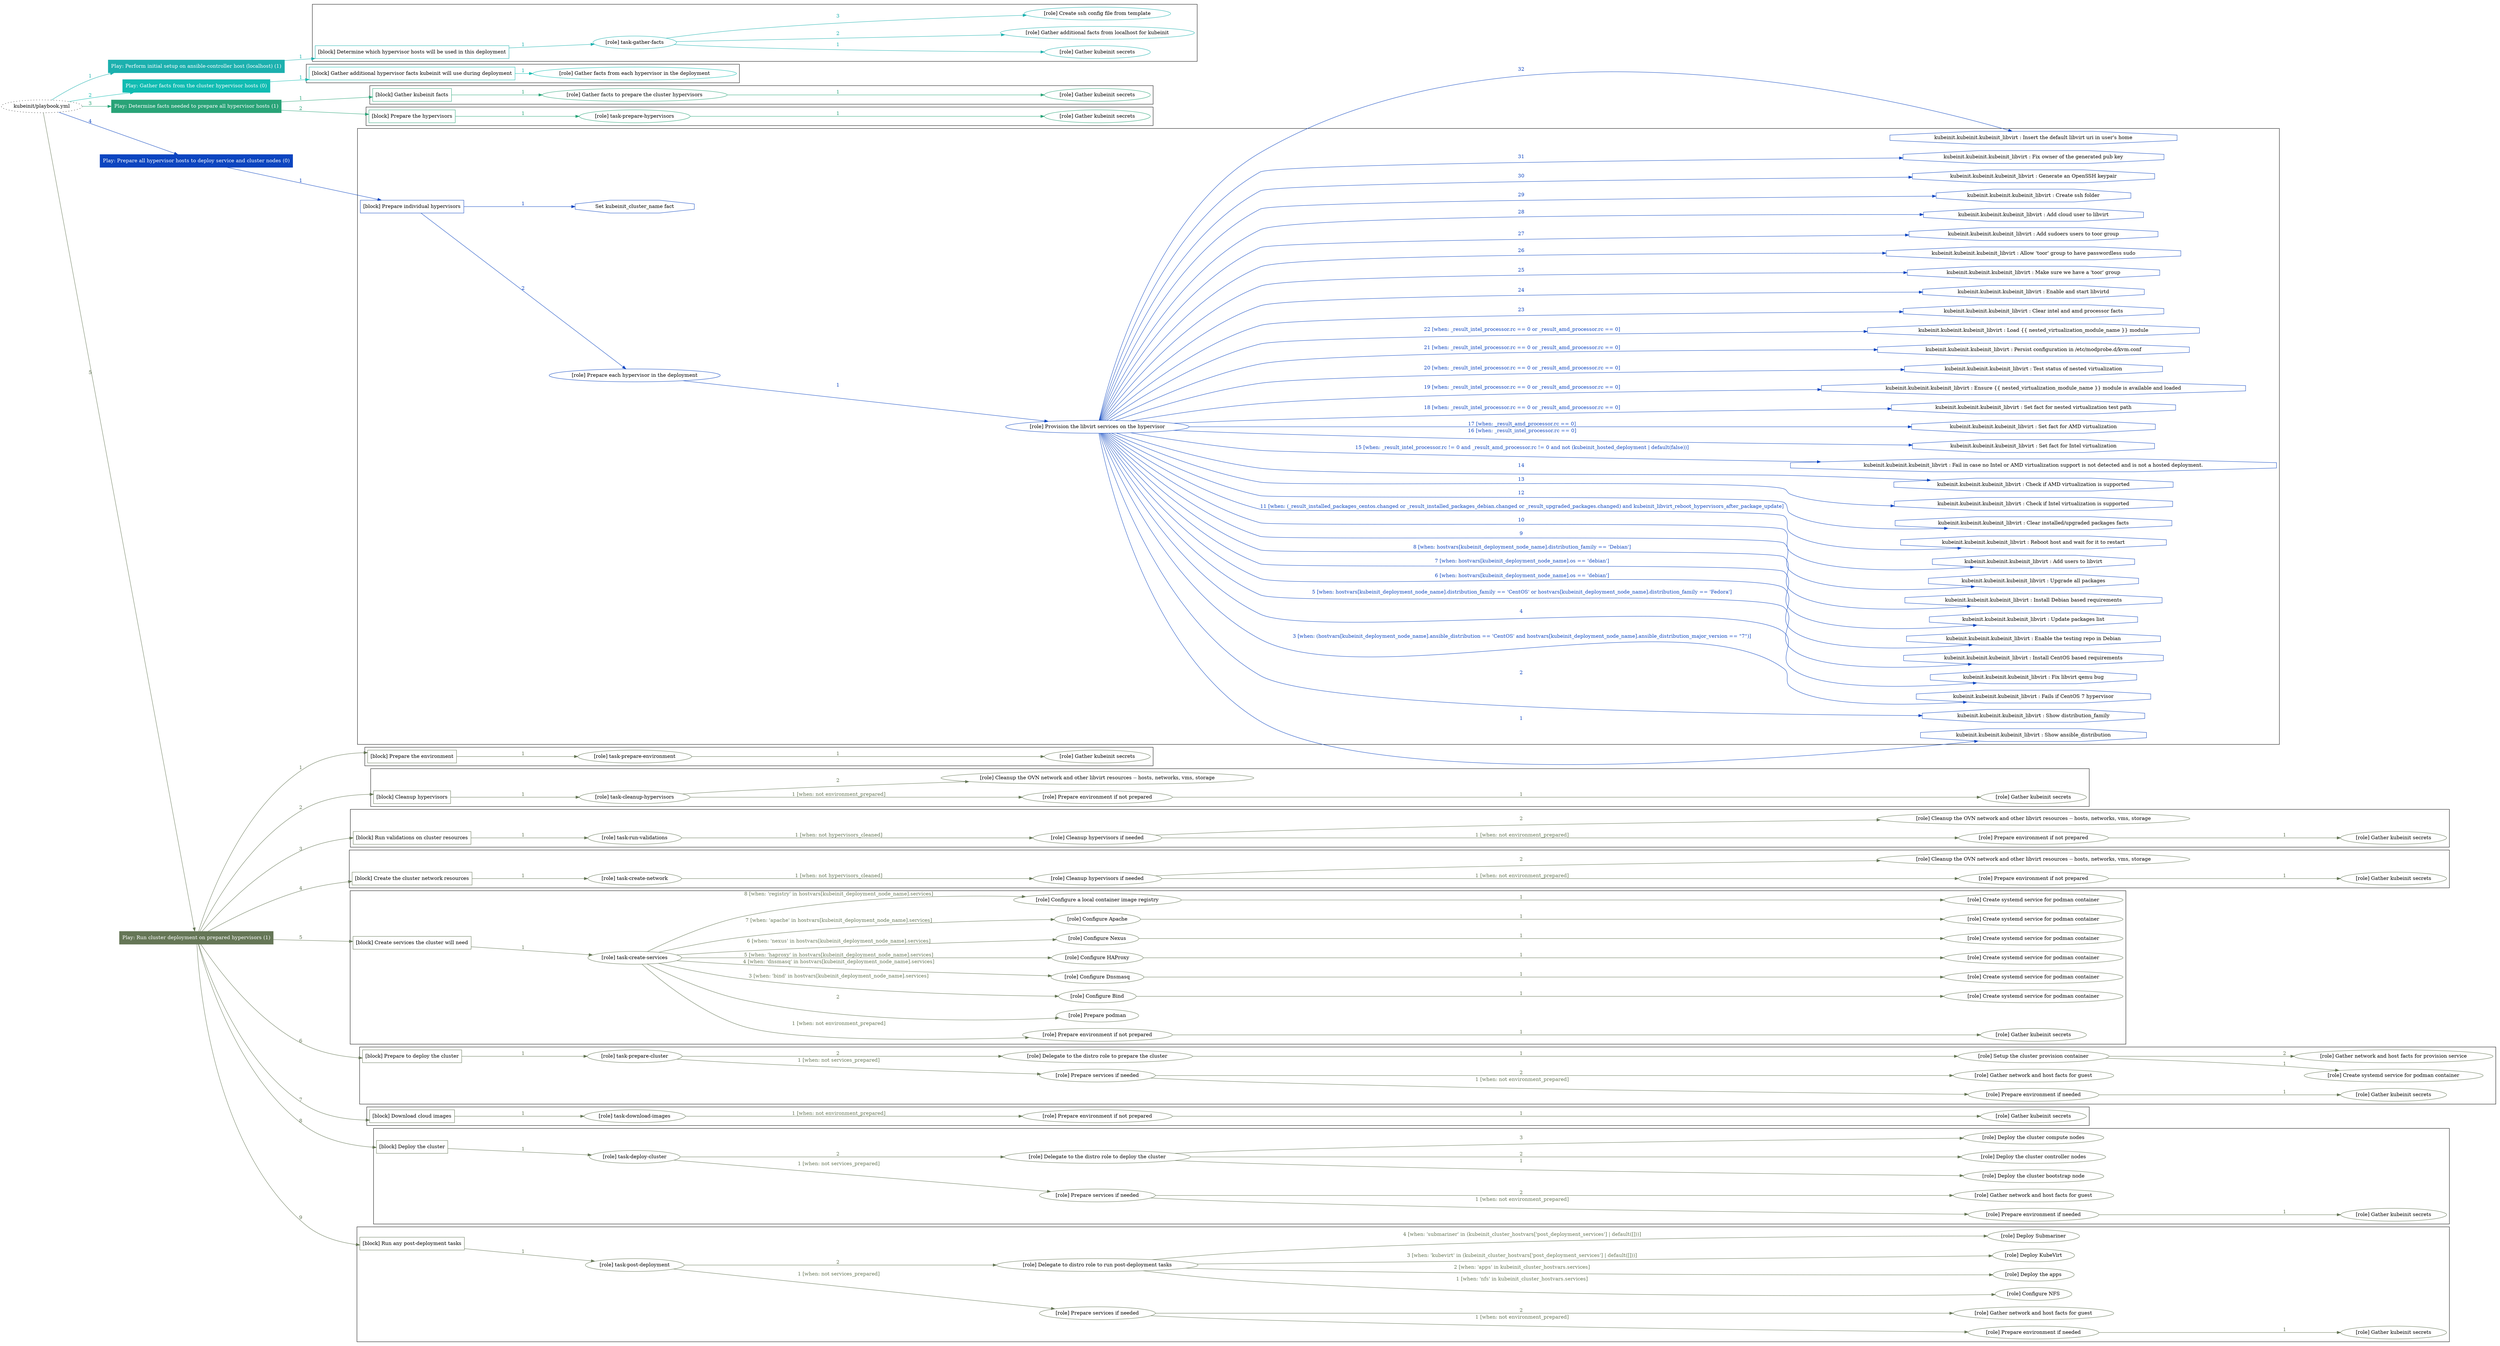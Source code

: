 digraph {
	graph [concentrate=true ordering=in rankdir=LR ratio=fill]
	edge [esep=5 sep=10]
	"kubeinit/playbook.yml" [URL="/home/runner/work/kubeinit/kubeinit/kubeinit/playbook.yml" id=playbook_717943e2 style=dotted]
	"kubeinit/playbook.yml" -> play_bf8562b4 [label="1 " color="#1cb0ae" fontcolor="#1cb0ae" id=edge_0e097c5a labeltooltip="1 " tooltip="1 "]
	subgraph "Play: Perform initial setup on ansible-controller host (localhost) (1)" {
		play_bf8562b4 [label="Play: Perform initial setup on ansible-controller host (localhost) (1)" URL="/home/runner/work/kubeinit/kubeinit/kubeinit/playbook.yml" color="#1cb0ae" fontcolor="#ffffff" id=play_bf8562b4 shape=box style=filled tooltip=localhost]
		play_bf8562b4 -> block_8df79cf1 [label=1 color="#1cb0ae" fontcolor="#1cb0ae" id=edge_d05d000c labeltooltip=1 tooltip=1]
		subgraph cluster_block_8df79cf1 {
			block_8df79cf1 [label="[block] Determine which hypervisor hosts will be used in this deployment" URL="/home/runner/work/kubeinit/kubeinit/kubeinit/playbook.yml" color="#1cb0ae" id=block_8df79cf1 labeltooltip="Determine which hypervisor hosts will be used in this deployment" shape=box tooltip="Determine which hypervisor hosts will be used in this deployment"]
			block_8df79cf1 -> role_79d62e51 [label="1 " color="#1cb0ae" fontcolor="#1cb0ae" id=edge_37226189 labeltooltip="1 " tooltip="1 "]
			subgraph "task-gather-facts" {
				role_79d62e51 [label="[role] task-gather-facts" URL="/home/runner/work/kubeinit/kubeinit/kubeinit/playbook.yml" color="#1cb0ae" id=role_79d62e51 tooltip="task-gather-facts"]
				role_79d62e51 -> role_7ac7d25a [label="1 " color="#1cb0ae" fontcolor="#1cb0ae" id=edge_ba9c04d1 labeltooltip="1 " tooltip="1 "]
				subgraph "Gather kubeinit secrets" {
					role_7ac7d25a [label="[role] Gather kubeinit secrets" URL="/home/runner/.ansible/collections/ansible_collections/kubeinit/kubeinit/roles/kubeinit_prepare/tasks/build_hypervisors_group.yml" color="#1cb0ae" id=role_7ac7d25a tooltip="Gather kubeinit secrets"]
				}
				role_79d62e51 -> role_94e5ff26 [label="2 " color="#1cb0ae" fontcolor="#1cb0ae" id=edge_4dcc8b31 labeltooltip="2 " tooltip="2 "]
				subgraph "Gather additional facts from localhost for kubeinit" {
					role_94e5ff26 [label="[role] Gather additional facts from localhost for kubeinit" URL="/home/runner/.ansible/collections/ansible_collections/kubeinit/kubeinit/roles/kubeinit_prepare/tasks/build_hypervisors_group.yml" color="#1cb0ae" id=role_94e5ff26 tooltip="Gather additional facts from localhost for kubeinit"]
				}
				role_79d62e51 -> role_54b0a8a5 [label="3 " color="#1cb0ae" fontcolor="#1cb0ae" id=edge_9966e909 labeltooltip="3 " tooltip="3 "]
				subgraph "Create ssh config file from template" {
					role_54b0a8a5 [label="[role] Create ssh config file from template" URL="/home/runner/.ansible/collections/ansible_collections/kubeinit/kubeinit/roles/kubeinit_prepare/tasks/build_hypervisors_group.yml" color="#1cb0ae" id=role_54b0a8a5 tooltip="Create ssh config file from template"]
				}
			}
		}
	}
	"kubeinit/playbook.yml" -> play_ae2f43ae [label="2 " color="#10bcb2" fontcolor="#10bcb2" id=edge_b90efbd2 labeltooltip="2 " tooltip="2 "]
	subgraph "Play: Gather facts from the cluster hypervisor hosts (0)" {
		play_ae2f43ae [label="Play: Gather facts from the cluster hypervisor hosts (0)" URL="/home/runner/work/kubeinit/kubeinit/kubeinit/playbook.yml" color="#10bcb2" fontcolor="#ffffff" id=play_ae2f43ae shape=box style=filled tooltip="Play: Gather facts from the cluster hypervisor hosts (0)"]
		play_ae2f43ae -> block_ab16ac17 [label=1 color="#10bcb2" fontcolor="#10bcb2" id=edge_053b1ce6 labeltooltip=1 tooltip=1]
		subgraph cluster_block_ab16ac17 {
			block_ab16ac17 [label="[block] Gather additional hypervisor facts kubeinit will use during deployment" URL="/home/runner/work/kubeinit/kubeinit/kubeinit/playbook.yml" color="#10bcb2" id=block_ab16ac17 labeltooltip="Gather additional hypervisor facts kubeinit will use during deployment" shape=box tooltip="Gather additional hypervisor facts kubeinit will use during deployment"]
			block_ab16ac17 -> role_c1c85016 [label="1 " color="#10bcb2" fontcolor="#10bcb2" id=edge_509bfd7b labeltooltip="1 " tooltip="1 "]
			subgraph "Gather facts from each hypervisor in the deployment" {
				role_c1c85016 [label="[role] Gather facts from each hypervisor in the deployment" URL="/home/runner/work/kubeinit/kubeinit/kubeinit/playbook.yml" color="#10bcb2" id=role_c1c85016 tooltip="Gather facts from each hypervisor in the deployment"]
			}
		}
	}
	"kubeinit/playbook.yml" -> play_0ff63c47 [label="3 " color="#29a377" fontcolor="#29a377" id=edge_25c97397 labeltooltip="3 " tooltip="3 "]
	subgraph "Play: Determine facts needed to prepare all hypervisor hosts (1)" {
		play_0ff63c47 [label="Play: Determine facts needed to prepare all hypervisor hosts (1)" URL="/home/runner/work/kubeinit/kubeinit/kubeinit/playbook.yml" color="#29a377" fontcolor="#ffffff" id=play_0ff63c47 shape=box style=filled tooltip=localhost]
		play_0ff63c47 -> block_0ae1ddce [label=1 color="#29a377" fontcolor="#29a377" id=edge_579a7781 labeltooltip=1 tooltip=1]
		subgraph cluster_block_0ae1ddce {
			block_0ae1ddce [label="[block] Gather kubeinit facts" URL="/home/runner/work/kubeinit/kubeinit/kubeinit/playbook.yml" color="#29a377" id=block_0ae1ddce labeltooltip="Gather kubeinit facts" shape=box tooltip="Gather kubeinit facts"]
			block_0ae1ddce -> role_77a4f151 [label="1 " color="#29a377" fontcolor="#29a377" id=edge_19344af1 labeltooltip="1 " tooltip="1 "]
			subgraph "Gather facts to prepare the cluster hypervisors" {
				role_77a4f151 [label="[role] Gather facts to prepare the cluster hypervisors" URL="/home/runner/work/kubeinit/kubeinit/kubeinit/playbook.yml" color="#29a377" id=role_77a4f151 tooltip="Gather facts to prepare the cluster hypervisors"]
				role_77a4f151 -> role_22eec2d7 [label="1 " color="#29a377" fontcolor="#29a377" id=edge_425064fb labeltooltip="1 " tooltip="1 "]
				subgraph "Gather kubeinit secrets" {
					role_22eec2d7 [label="[role] Gather kubeinit secrets" URL="/home/runner/.ansible/collections/ansible_collections/kubeinit/kubeinit/roles/kubeinit_prepare/tasks/gather_kubeinit_facts.yml" color="#29a377" id=role_22eec2d7 tooltip="Gather kubeinit secrets"]
				}
			}
		}
		play_0ff63c47 -> block_04f9b988 [label=2 color="#29a377" fontcolor="#29a377" id=edge_88270b39 labeltooltip=2 tooltip=2]
		subgraph cluster_block_04f9b988 {
			block_04f9b988 [label="[block] Prepare the hypervisors" URL="/home/runner/work/kubeinit/kubeinit/kubeinit/playbook.yml" color="#29a377" id=block_04f9b988 labeltooltip="Prepare the hypervisors" shape=box tooltip="Prepare the hypervisors"]
			block_04f9b988 -> role_90206977 [label="1 " color="#29a377" fontcolor="#29a377" id=edge_3e34bd74 labeltooltip="1 " tooltip="1 "]
			subgraph "task-prepare-hypervisors" {
				role_90206977 [label="[role] task-prepare-hypervisors" URL="/home/runner/work/kubeinit/kubeinit/kubeinit/playbook.yml" color="#29a377" id=role_90206977 tooltip="task-prepare-hypervisors"]
				role_90206977 -> role_3514491b [label="1 " color="#29a377" fontcolor="#29a377" id=edge_7cb579dd labeltooltip="1 " tooltip="1 "]
				subgraph "Gather kubeinit secrets" {
					role_3514491b [label="[role] Gather kubeinit secrets" URL="/home/runner/.ansible/collections/ansible_collections/kubeinit/kubeinit/roles/kubeinit_prepare/tasks/gather_kubeinit_facts.yml" color="#29a377" id=role_3514491b tooltip="Gather kubeinit secrets"]
				}
			}
		}
	}
	"kubeinit/playbook.yml" -> play_fb58a05d [label="4 " color="#0c45c0" fontcolor="#0c45c0" id=edge_b0668de9 labeltooltip="4 " tooltip="4 "]
	subgraph "Play: Prepare all hypervisor hosts to deploy service and cluster nodes (0)" {
		play_fb58a05d [label="Play: Prepare all hypervisor hosts to deploy service and cluster nodes (0)" URL="/home/runner/work/kubeinit/kubeinit/kubeinit/playbook.yml" color="#0c45c0" fontcolor="#ffffff" id=play_fb58a05d shape=box style=filled tooltip="Play: Prepare all hypervisor hosts to deploy service and cluster nodes (0)"]
		play_fb58a05d -> block_46977605 [label=1 color="#0c45c0" fontcolor="#0c45c0" id=edge_e3947756 labeltooltip=1 tooltip=1]
		subgraph cluster_block_46977605 {
			block_46977605 [label="[block] Prepare individual hypervisors" URL="/home/runner/work/kubeinit/kubeinit/kubeinit/playbook.yml" color="#0c45c0" id=block_46977605 labeltooltip="Prepare individual hypervisors" shape=box tooltip="Prepare individual hypervisors"]
			block_46977605 -> role_4f584246 [label="2 " color="#0c45c0" fontcolor="#0c45c0" id=edge_e2732b62 labeltooltip="2 " tooltip="2 "]
			subgraph "Prepare each hypervisor in the deployment" {
				role_4f584246 [label="[role] Prepare each hypervisor in the deployment" URL="/home/runner/work/kubeinit/kubeinit/kubeinit/playbook.yml" color="#0c45c0" id=role_4f584246 tooltip="Prepare each hypervisor in the deployment"]
				role_4f584246 -> role_5e96f7e4 [label="1 " color="#0c45c0" fontcolor="#0c45c0" id=edge_e3951d6b labeltooltip="1 " tooltip="1 "]
				subgraph "Provision the libvirt services on the hypervisor" {
					role_5e96f7e4 [label="[role] Provision the libvirt services on the hypervisor" URL="/home/runner/.ansible/collections/ansible_collections/kubeinit/kubeinit/roles/kubeinit_prepare/tasks/prepare_hypervisor.yml" color="#0c45c0" id=role_5e96f7e4 tooltip="Provision the libvirt services on the hypervisor"]
					task_9f0b5d85 [label="kubeinit.kubeinit.kubeinit_libvirt : Show ansible_distribution" URL="/home/runner/.ansible/collections/ansible_collections/kubeinit/kubeinit/roles/kubeinit_libvirt/tasks/main.yml" color="#0c45c0" id=task_9f0b5d85 shape=octagon tooltip="kubeinit.kubeinit.kubeinit_libvirt : Show ansible_distribution"]
					role_5e96f7e4 -> task_9f0b5d85 [label="1 " color="#0c45c0" fontcolor="#0c45c0" id=edge_61019cbe labeltooltip="1 " tooltip="1 "]
					task_2747253f [label="kubeinit.kubeinit.kubeinit_libvirt : Show distribution_family" URL="/home/runner/.ansible/collections/ansible_collections/kubeinit/kubeinit/roles/kubeinit_libvirt/tasks/main.yml" color="#0c45c0" id=task_2747253f shape=octagon tooltip="kubeinit.kubeinit.kubeinit_libvirt : Show distribution_family"]
					role_5e96f7e4 -> task_2747253f [label="2 " color="#0c45c0" fontcolor="#0c45c0" id=edge_3611543b labeltooltip="2 " tooltip="2 "]
					task_2a9ee25a [label="kubeinit.kubeinit.kubeinit_libvirt : Fails if CentOS 7 hypervisor" URL="/home/runner/.ansible/collections/ansible_collections/kubeinit/kubeinit/roles/kubeinit_libvirt/tasks/main.yml" color="#0c45c0" id=task_2a9ee25a shape=octagon tooltip="kubeinit.kubeinit.kubeinit_libvirt : Fails if CentOS 7 hypervisor"]
					role_5e96f7e4 -> task_2a9ee25a [label="3 [when: (hostvars[kubeinit_deployment_node_name].ansible_distribution == 'CentOS' and hostvars[kubeinit_deployment_node_name].ansible_distribution_major_version == \"7\")]" color="#0c45c0" fontcolor="#0c45c0" id=edge_7dc4267d labeltooltip="3 [when: (hostvars[kubeinit_deployment_node_name].ansible_distribution == 'CentOS' and hostvars[kubeinit_deployment_node_name].ansible_distribution_major_version == \"7\")]" tooltip="3 [when: (hostvars[kubeinit_deployment_node_name].ansible_distribution == 'CentOS' and hostvars[kubeinit_deployment_node_name].ansible_distribution_major_version == \"7\")]"]
					task_f559c73f [label="kubeinit.kubeinit.kubeinit_libvirt : Fix libvirt qemu bug" URL="/home/runner/.ansible/collections/ansible_collections/kubeinit/kubeinit/roles/kubeinit_libvirt/tasks/main.yml" color="#0c45c0" id=task_f559c73f shape=octagon tooltip="kubeinit.kubeinit.kubeinit_libvirt : Fix libvirt qemu bug"]
					role_5e96f7e4 -> task_f559c73f [label="4 " color="#0c45c0" fontcolor="#0c45c0" id=edge_ca22384a labeltooltip="4 " tooltip="4 "]
					task_756ea9e1 [label="kubeinit.kubeinit.kubeinit_libvirt : Install CentOS based requirements" URL="/home/runner/.ansible/collections/ansible_collections/kubeinit/kubeinit/roles/kubeinit_libvirt/tasks/main.yml" color="#0c45c0" id=task_756ea9e1 shape=octagon tooltip="kubeinit.kubeinit.kubeinit_libvirt : Install CentOS based requirements"]
					role_5e96f7e4 -> task_756ea9e1 [label="5 [when: hostvars[kubeinit_deployment_node_name].distribution_family == 'CentOS' or hostvars[kubeinit_deployment_node_name].distribution_family == 'Fedora']" color="#0c45c0" fontcolor="#0c45c0" id=edge_5cbe0bc2 labeltooltip="5 [when: hostvars[kubeinit_deployment_node_name].distribution_family == 'CentOS' or hostvars[kubeinit_deployment_node_name].distribution_family == 'Fedora']" tooltip="5 [when: hostvars[kubeinit_deployment_node_name].distribution_family == 'CentOS' or hostvars[kubeinit_deployment_node_name].distribution_family == 'Fedora']"]
					task_71879580 [label="kubeinit.kubeinit.kubeinit_libvirt : Enable the testing repo in Debian" URL="/home/runner/.ansible/collections/ansible_collections/kubeinit/kubeinit/roles/kubeinit_libvirt/tasks/main.yml" color="#0c45c0" id=task_71879580 shape=octagon tooltip="kubeinit.kubeinit.kubeinit_libvirt : Enable the testing repo in Debian"]
					role_5e96f7e4 -> task_71879580 [label="6 [when: hostvars[kubeinit_deployment_node_name].os == 'debian']" color="#0c45c0" fontcolor="#0c45c0" id=edge_747ab008 labeltooltip="6 [when: hostvars[kubeinit_deployment_node_name].os == 'debian']" tooltip="6 [when: hostvars[kubeinit_deployment_node_name].os == 'debian']"]
					task_15b5d169 [label="kubeinit.kubeinit.kubeinit_libvirt : Update packages list" URL="/home/runner/.ansible/collections/ansible_collections/kubeinit/kubeinit/roles/kubeinit_libvirt/tasks/main.yml" color="#0c45c0" id=task_15b5d169 shape=octagon tooltip="kubeinit.kubeinit.kubeinit_libvirt : Update packages list"]
					role_5e96f7e4 -> task_15b5d169 [label="7 [when: hostvars[kubeinit_deployment_node_name].os == 'debian']" color="#0c45c0" fontcolor="#0c45c0" id=edge_718b9de2 labeltooltip="7 [when: hostvars[kubeinit_deployment_node_name].os == 'debian']" tooltip="7 [when: hostvars[kubeinit_deployment_node_name].os == 'debian']"]
					task_2612b4db [label="kubeinit.kubeinit.kubeinit_libvirt : Install Debian based requirements" URL="/home/runner/.ansible/collections/ansible_collections/kubeinit/kubeinit/roles/kubeinit_libvirt/tasks/main.yml" color="#0c45c0" id=task_2612b4db shape=octagon tooltip="kubeinit.kubeinit.kubeinit_libvirt : Install Debian based requirements"]
					role_5e96f7e4 -> task_2612b4db [label="8 [when: hostvars[kubeinit_deployment_node_name].distribution_family == 'Debian']" color="#0c45c0" fontcolor="#0c45c0" id=edge_e30241d2 labeltooltip="8 [when: hostvars[kubeinit_deployment_node_name].distribution_family == 'Debian']" tooltip="8 [when: hostvars[kubeinit_deployment_node_name].distribution_family == 'Debian']"]
					task_4582eea9 [label="kubeinit.kubeinit.kubeinit_libvirt : Upgrade all packages" URL="/home/runner/.ansible/collections/ansible_collections/kubeinit/kubeinit/roles/kubeinit_libvirt/tasks/main.yml" color="#0c45c0" id=task_4582eea9 shape=octagon tooltip="kubeinit.kubeinit.kubeinit_libvirt : Upgrade all packages"]
					role_5e96f7e4 -> task_4582eea9 [label="9 " color="#0c45c0" fontcolor="#0c45c0" id=edge_15d6a7a6 labeltooltip="9 " tooltip="9 "]
					task_a0456f1b [label="kubeinit.kubeinit.kubeinit_libvirt : Add users to libvirt" URL="/home/runner/.ansible/collections/ansible_collections/kubeinit/kubeinit/roles/kubeinit_libvirt/tasks/main.yml" color="#0c45c0" id=task_a0456f1b shape=octagon tooltip="kubeinit.kubeinit.kubeinit_libvirt : Add users to libvirt"]
					role_5e96f7e4 -> task_a0456f1b [label="10 " color="#0c45c0" fontcolor="#0c45c0" id=edge_841adfb7 labeltooltip="10 " tooltip="10 "]
					task_66ec81c4 [label="kubeinit.kubeinit.kubeinit_libvirt : Reboot host and wait for it to restart" URL="/home/runner/.ansible/collections/ansible_collections/kubeinit/kubeinit/roles/kubeinit_libvirt/tasks/main.yml" color="#0c45c0" id=task_66ec81c4 shape=octagon tooltip="kubeinit.kubeinit.kubeinit_libvirt : Reboot host and wait for it to restart"]
					role_5e96f7e4 -> task_66ec81c4 [label="11 [when: (_result_installed_packages_centos.changed or _result_installed_packages_debian.changed or _result_upgraded_packages.changed) and kubeinit_libvirt_reboot_hypervisors_after_package_update]" color="#0c45c0" fontcolor="#0c45c0" id=edge_ba196b06 labeltooltip="11 [when: (_result_installed_packages_centos.changed or _result_installed_packages_debian.changed or _result_upgraded_packages.changed) and kubeinit_libvirt_reboot_hypervisors_after_package_update]" tooltip="11 [when: (_result_installed_packages_centos.changed or _result_installed_packages_debian.changed or _result_upgraded_packages.changed) and kubeinit_libvirt_reboot_hypervisors_after_package_update]"]
					task_306e5006 [label="kubeinit.kubeinit.kubeinit_libvirt : Clear installed/upgraded packages facts" URL="/home/runner/.ansible/collections/ansible_collections/kubeinit/kubeinit/roles/kubeinit_libvirt/tasks/main.yml" color="#0c45c0" id=task_306e5006 shape=octagon tooltip="kubeinit.kubeinit.kubeinit_libvirt : Clear installed/upgraded packages facts"]
					role_5e96f7e4 -> task_306e5006 [label="12 " color="#0c45c0" fontcolor="#0c45c0" id=edge_98bed486 labeltooltip="12 " tooltip="12 "]
					task_ee02651c [label="kubeinit.kubeinit.kubeinit_libvirt : Check if Intel virtualization is supported" URL="/home/runner/.ansible/collections/ansible_collections/kubeinit/kubeinit/roles/kubeinit_libvirt/tasks/main.yml" color="#0c45c0" id=task_ee02651c shape=octagon tooltip="kubeinit.kubeinit.kubeinit_libvirt : Check if Intel virtualization is supported"]
					role_5e96f7e4 -> task_ee02651c [label="13 " color="#0c45c0" fontcolor="#0c45c0" id=edge_b5e1a43b labeltooltip="13 " tooltip="13 "]
					task_0565c147 [label="kubeinit.kubeinit.kubeinit_libvirt : Check if AMD virtualization is supported" URL="/home/runner/.ansible/collections/ansible_collections/kubeinit/kubeinit/roles/kubeinit_libvirt/tasks/main.yml" color="#0c45c0" id=task_0565c147 shape=octagon tooltip="kubeinit.kubeinit.kubeinit_libvirt : Check if AMD virtualization is supported"]
					role_5e96f7e4 -> task_0565c147 [label="14 " color="#0c45c0" fontcolor="#0c45c0" id=edge_40ec5518 labeltooltip="14 " tooltip="14 "]
					task_4ad090e1 [label="kubeinit.kubeinit.kubeinit_libvirt : Fail in case no Intel or AMD virtualization support is not detected and is not a hosted deployment." URL="/home/runner/.ansible/collections/ansible_collections/kubeinit/kubeinit/roles/kubeinit_libvirt/tasks/main.yml" color="#0c45c0" id=task_4ad090e1 shape=octagon tooltip="kubeinit.kubeinit.kubeinit_libvirt : Fail in case no Intel or AMD virtualization support is not detected and is not a hosted deployment."]
					role_5e96f7e4 -> task_4ad090e1 [label="15 [when: _result_intel_processor.rc != 0 and _result_amd_processor.rc != 0 and not (kubeinit_hosted_deployment | default(false))]" color="#0c45c0" fontcolor="#0c45c0" id=edge_3d3ff01e labeltooltip="15 [when: _result_intel_processor.rc != 0 and _result_amd_processor.rc != 0 and not (kubeinit_hosted_deployment | default(false))]" tooltip="15 [when: _result_intel_processor.rc != 0 and _result_amd_processor.rc != 0 and not (kubeinit_hosted_deployment | default(false))]"]
					task_13ffceef [label="kubeinit.kubeinit.kubeinit_libvirt : Set fact for Intel virtualization" URL="/home/runner/.ansible/collections/ansible_collections/kubeinit/kubeinit/roles/kubeinit_libvirt/tasks/main.yml" color="#0c45c0" id=task_13ffceef shape=octagon tooltip="kubeinit.kubeinit.kubeinit_libvirt : Set fact for Intel virtualization"]
					role_5e96f7e4 -> task_13ffceef [label="16 [when: _result_intel_processor.rc == 0]" color="#0c45c0" fontcolor="#0c45c0" id=edge_41aeed64 labeltooltip="16 [when: _result_intel_processor.rc == 0]" tooltip="16 [when: _result_intel_processor.rc == 0]"]
					task_2edb798e [label="kubeinit.kubeinit.kubeinit_libvirt : Set fact for AMD virtualization" URL="/home/runner/.ansible/collections/ansible_collections/kubeinit/kubeinit/roles/kubeinit_libvirt/tasks/main.yml" color="#0c45c0" id=task_2edb798e shape=octagon tooltip="kubeinit.kubeinit.kubeinit_libvirt : Set fact for AMD virtualization"]
					role_5e96f7e4 -> task_2edb798e [label="17 [when: _result_amd_processor.rc == 0]" color="#0c45c0" fontcolor="#0c45c0" id=edge_5347dc16 labeltooltip="17 [when: _result_amd_processor.rc == 0]" tooltip="17 [when: _result_amd_processor.rc == 0]"]
					task_c65d7672 [label="kubeinit.kubeinit.kubeinit_libvirt : Set fact for nested virtualization test path" URL="/home/runner/.ansible/collections/ansible_collections/kubeinit/kubeinit/roles/kubeinit_libvirt/tasks/main.yml" color="#0c45c0" id=task_c65d7672 shape=octagon tooltip="kubeinit.kubeinit.kubeinit_libvirt : Set fact for nested virtualization test path"]
					role_5e96f7e4 -> task_c65d7672 [label="18 [when: _result_intel_processor.rc == 0 or _result_amd_processor.rc == 0]" color="#0c45c0" fontcolor="#0c45c0" id=edge_86262e23 labeltooltip="18 [when: _result_intel_processor.rc == 0 or _result_amd_processor.rc == 0]" tooltip="18 [when: _result_intel_processor.rc == 0 or _result_amd_processor.rc == 0]"]
					task_e3d45316 [label="kubeinit.kubeinit.kubeinit_libvirt : Ensure {{ nested_virtualization_module_name }} module is available and loaded" URL="/home/runner/.ansible/collections/ansible_collections/kubeinit/kubeinit/roles/kubeinit_libvirt/tasks/main.yml" color="#0c45c0" id=task_e3d45316 shape=octagon tooltip="kubeinit.kubeinit.kubeinit_libvirt : Ensure {{ nested_virtualization_module_name }} module is available and loaded"]
					role_5e96f7e4 -> task_e3d45316 [label="19 [when: _result_intel_processor.rc == 0 or _result_amd_processor.rc == 0]" color="#0c45c0" fontcolor="#0c45c0" id=edge_57c98a4d labeltooltip="19 [when: _result_intel_processor.rc == 0 or _result_amd_processor.rc == 0]" tooltip="19 [when: _result_intel_processor.rc == 0 or _result_amd_processor.rc == 0]"]
					task_cc7abf13 [label="kubeinit.kubeinit.kubeinit_libvirt : Test status of nested virtualization" URL="/home/runner/.ansible/collections/ansible_collections/kubeinit/kubeinit/roles/kubeinit_libvirt/tasks/main.yml" color="#0c45c0" id=task_cc7abf13 shape=octagon tooltip="kubeinit.kubeinit.kubeinit_libvirt : Test status of nested virtualization"]
					role_5e96f7e4 -> task_cc7abf13 [label="20 [when: _result_intel_processor.rc == 0 or _result_amd_processor.rc == 0]" color="#0c45c0" fontcolor="#0c45c0" id=edge_654512bf labeltooltip="20 [when: _result_intel_processor.rc == 0 or _result_amd_processor.rc == 0]" tooltip="20 [when: _result_intel_processor.rc == 0 or _result_amd_processor.rc == 0]"]
					task_d4a02d6e [label="kubeinit.kubeinit.kubeinit_libvirt : Persist configuration in /etc/modprobe.d/kvm.conf" URL="/home/runner/.ansible/collections/ansible_collections/kubeinit/kubeinit/roles/kubeinit_libvirt/tasks/main.yml" color="#0c45c0" id=task_d4a02d6e shape=octagon tooltip="kubeinit.kubeinit.kubeinit_libvirt : Persist configuration in /etc/modprobe.d/kvm.conf"]
					role_5e96f7e4 -> task_d4a02d6e [label="21 [when: _result_intel_processor.rc == 0 or _result_amd_processor.rc == 0]" color="#0c45c0" fontcolor="#0c45c0" id=edge_4c79d310 labeltooltip="21 [when: _result_intel_processor.rc == 0 or _result_amd_processor.rc == 0]" tooltip="21 [when: _result_intel_processor.rc == 0 or _result_amd_processor.rc == 0]"]
					task_1cddaebb [label="kubeinit.kubeinit.kubeinit_libvirt : Load {{ nested_virtualization_module_name }} module" URL="/home/runner/.ansible/collections/ansible_collections/kubeinit/kubeinit/roles/kubeinit_libvirt/tasks/main.yml" color="#0c45c0" id=task_1cddaebb shape=octagon tooltip="kubeinit.kubeinit.kubeinit_libvirt : Load {{ nested_virtualization_module_name }} module"]
					role_5e96f7e4 -> task_1cddaebb [label="22 [when: _result_intel_processor.rc == 0 or _result_amd_processor.rc == 0]" color="#0c45c0" fontcolor="#0c45c0" id=edge_a85f8563 labeltooltip="22 [when: _result_intel_processor.rc == 0 or _result_amd_processor.rc == 0]" tooltip="22 [when: _result_intel_processor.rc == 0 or _result_amd_processor.rc == 0]"]
					task_802ab912 [label="kubeinit.kubeinit.kubeinit_libvirt : Clear intel and amd processor facts" URL="/home/runner/.ansible/collections/ansible_collections/kubeinit/kubeinit/roles/kubeinit_libvirt/tasks/main.yml" color="#0c45c0" id=task_802ab912 shape=octagon tooltip="kubeinit.kubeinit.kubeinit_libvirt : Clear intel and amd processor facts"]
					role_5e96f7e4 -> task_802ab912 [label="23 " color="#0c45c0" fontcolor="#0c45c0" id=edge_af91b87f labeltooltip="23 " tooltip="23 "]
					task_c8cc1e52 [label="kubeinit.kubeinit.kubeinit_libvirt : Enable and start libvirtd" URL="/home/runner/.ansible/collections/ansible_collections/kubeinit/kubeinit/roles/kubeinit_libvirt/tasks/main.yml" color="#0c45c0" id=task_c8cc1e52 shape=octagon tooltip="kubeinit.kubeinit.kubeinit_libvirt : Enable and start libvirtd"]
					role_5e96f7e4 -> task_c8cc1e52 [label="24 " color="#0c45c0" fontcolor="#0c45c0" id=edge_884561ad labeltooltip="24 " tooltip="24 "]
					task_f50677f8 [label="kubeinit.kubeinit.kubeinit_libvirt : Make sure we have a 'toor' group" URL="/home/runner/.ansible/collections/ansible_collections/kubeinit/kubeinit/roles/kubeinit_libvirt/tasks/60_create_cloud_user.yml" color="#0c45c0" id=task_f50677f8 shape=octagon tooltip="kubeinit.kubeinit.kubeinit_libvirt : Make sure we have a 'toor' group"]
					role_5e96f7e4 -> task_f50677f8 [label="25 " color="#0c45c0" fontcolor="#0c45c0" id=edge_9dd87005 labeltooltip="25 " tooltip="25 "]
					task_8963058d [label="kubeinit.kubeinit.kubeinit_libvirt : Allow 'toor' group to have passwordless sudo" URL="/home/runner/.ansible/collections/ansible_collections/kubeinit/kubeinit/roles/kubeinit_libvirt/tasks/60_create_cloud_user.yml" color="#0c45c0" id=task_8963058d shape=octagon tooltip="kubeinit.kubeinit.kubeinit_libvirt : Allow 'toor' group to have passwordless sudo"]
					role_5e96f7e4 -> task_8963058d [label="26 " color="#0c45c0" fontcolor="#0c45c0" id=edge_10dd0e11 labeltooltip="26 " tooltip="26 "]
					task_c032784b [label="kubeinit.kubeinit.kubeinit_libvirt : Add sudoers users to toor group" URL="/home/runner/.ansible/collections/ansible_collections/kubeinit/kubeinit/roles/kubeinit_libvirt/tasks/60_create_cloud_user.yml" color="#0c45c0" id=task_c032784b shape=octagon tooltip="kubeinit.kubeinit.kubeinit_libvirt : Add sudoers users to toor group"]
					role_5e96f7e4 -> task_c032784b [label="27 " color="#0c45c0" fontcolor="#0c45c0" id=edge_18655834 labeltooltip="27 " tooltip="27 "]
					task_de82f054 [label="kubeinit.kubeinit.kubeinit_libvirt : Add cloud user to libvirt" URL="/home/runner/.ansible/collections/ansible_collections/kubeinit/kubeinit/roles/kubeinit_libvirt/tasks/60_create_cloud_user.yml" color="#0c45c0" id=task_de82f054 shape=octagon tooltip="kubeinit.kubeinit.kubeinit_libvirt : Add cloud user to libvirt"]
					role_5e96f7e4 -> task_de82f054 [label="28 " color="#0c45c0" fontcolor="#0c45c0" id=edge_e680464f labeltooltip="28 " tooltip="28 "]
					task_1df204f3 [label="kubeinit.kubeinit.kubeinit_libvirt : Create ssh folder" URL="/home/runner/.ansible/collections/ansible_collections/kubeinit/kubeinit/roles/kubeinit_libvirt/tasks/60_create_cloud_user.yml" color="#0c45c0" id=task_1df204f3 shape=octagon tooltip="kubeinit.kubeinit.kubeinit_libvirt : Create ssh folder"]
					role_5e96f7e4 -> task_1df204f3 [label="29 " color="#0c45c0" fontcolor="#0c45c0" id=edge_e28c325f labeltooltip="29 " tooltip="29 "]
					task_eb4cf10f [label="kubeinit.kubeinit.kubeinit_libvirt : Generate an OpenSSH keypair" URL="/home/runner/.ansible/collections/ansible_collections/kubeinit/kubeinit/roles/kubeinit_libvirt/tasks/60_create_cloud_user.yml" color="#0c45c0" id=task_eb4cf10f shape=octagon tooltip="kubeinit.kubeinit.kubeinit_libvirt : Generate an OpenSSH keypair"]
					role_5e96f7e4 -> task_eb4cf10f [label="30 " color="#0c45c0" fontcolor="#0c45c0" id=edge_bc7f31f4 labeltooltip="30 " tooltip="30 "]
					task_c6c5ecd3 [label="kubeinit.kubeinit.kubeinit_libvirt : Fix owner of the generated pub key" URL="/home/runner/.ansible/collections/ansible_collections/kubeinit/kubeinit/roles/kubeinit_libvirt/tasks/60_create_cloud_user.yml" color="#0c45c0" id=task_c6c5ecd3 shape=octagon tooltip="kubeinit.kubeinit.kubeinit_libvirt : Fix owner of the generated pub key"]
					role_5e96f7e4 -> task_c6c5ecd3 [label="31 " color="#0c45c0" fontcolor="#0c45c0" id=edge_31b12c47 labeltooltip="31 " tooltip="31 "]
					task_3a336f48 [label="kubeinit.kubeinit.kubeinit_libvirt : Insert the default libvirt uri in user's home" URL="/home/runner/.ansible/collections/ansible_collections/kubeinit/kubeinit/roles/kubeinit_libvirt/tasks/60_create_cloud_user.yml" color="#0c45c0" id=task_3a336f48 shape=octagon tooltip="kubeinit.kubeinit.kubeinit_libvirt : Insert the default libvirt uri in user's home"]
					role_5e96f7e4 -> task_3a336f48 [label="32 " color="#0c45c0" fontcolor="#0c45c0" id=edge_8d6decb9 labeltooltip="32 " tooltip="32 "]
				}
			}
			task_f8a3968d [label="Set kubeinit_cluster_name fact" URL="/home/runner/work/kubeinit/kubeinit/kubeinit/playbook.yml" color="#0c45c0" id=task_f8a3968d shape=octagon tooltip="Set kubeinit_cluster_name fact"]
			block_46977605 -> task_f8a3968d [label="1 " color="#0c45c0" fontcolor="#0c45c0" id=edge_1a7cbb0e labeltooltip="1 " tooltip="1 "]
		}
	}
	"kubeinit/playbook.yml" -> play_915ec28b [label="5 " color="#657656" fontcolor="#657656" id=edge_5952dcbc labeltooltip="5 " tooltip="5 "]
	subgraph "Play: Run cluster deployment on prepared hypervisors (1)" {
		play_915ec28b [label="Play: Run cluster deployment on prepared hypervisors (1)" URL="/home/runner/work/kubeinit/kubeinit/kubeinit/playbook.yml" color="#657656" fontcolor="#ffffff" id=play_915ec28b shape=box style=filled tooltip=localhost]
		play_915ec28b -> block_79a0cac2 [label=1 color="#657656" fontcolor="#657656" id=edge_b9325d66 labeltooltip=1 tooltip=1]
		subgraph cluster_block_79a0cac2 {
			block_79a0cac2 [label="[block] Prepare the environment" URL="/home/runner/work/kubeinit/kubeinit/kubeinit/playbook.yml" color="#657656" id=block_79a0cac2 labeltooltip="Prepare the environment" shape=box tooltip="Prepare the environment"]
			block_79a0cac2 -> role_d24a81b9 [label="1 " color="#657656" fontcolor="#657656" id=edge_52d74e45 labeltooltip="1 " tooltip="1 "]
			subgraph "task-prepare-environment" {
				role_d24a81b9 [label="[role] task-prepare-environment" URL="/home/runner/work/kubeinit/kubeinit/kubeinit/playbook.yml" color="#657656" id=role_d24a81b9 tooltip="task-prepare-environment"]
				role_d24a81b9 -> role_161a0cdb [label="1 " color="#657656" fontcolor="#657656" id=edge_aacb1a9c labeltooltip="1 " tooltip="1 "]
				subgraph "Gather kubeinit secrets" {
					role_161a0cdb [label="[role] Gather kubeinit secrets" URL="/home/runner/.ansible/collections/ansible_collections/kubeinit/kubeinit/roles/kubeinit_prepare/tasks/gather_kubeinit_facts.yml" color="#657656" id=role_161a0cdb tooltip="Gather kubeinit secrets"]
				}
			}
		}
		play_915ec28b -> block_209834b2 [label=2 color="#657656" fontcolor="#657656" id=edge_5bf66542 labeltooltip=2 tooltip=2]
		subgraph cluster_block_209834b2 {
			block_209834b2 [label="[block] Cleanup hypervisors" URL="/home/runner/work/kubeinit/kubeinit/kubeinit/playbook.yml" color="#657656" id=block_209834b2 labeltooltip="Cleanup hypervisors" shape=box tooltip="Cleanup hypervisors"]
			block_209834b2 -> role_61a98c11 [label="1 " color="#657656" fontcolor="#657656" id=edge_48c909b5 labeltooltip="1 " tooltip="1 "]
			subgraph "task-cleanup-hypervisors" {
				role_61a98c11 [label="[role] task-cleanup-hypervisors" URL="/home/runner/work/kubeinit/kubeinit/kubeinit/playbook.yml" color="#657656" id=role_61a98c11 tooltip="task-cleanup-hypervisors"]
				role_61a98c11 -> role_07531082 [label="1 [when: not environment_prepared]" color="#657656" fontcolor="#657656" id=edge_3c9bd28a labeltooltip="1 [when: not environment_prepared]" tooltip="1 [when: not environment_prepared]"]
				subgraph "Prepare environment if not prepared" {
					role_07531082 [label="[role] Prepare environment if not prepared" URL="/home/runner/.ansible/collections/ansible_collections/kubeinit/kubeinit/roles/kubeinit_prepare/tasks/cleanup_hypervisors.yml" color="#657656" id=role_07531082 tooltip="Prepare environment if not prepared"]
					role_07531082 -> role_8e71e47c [label="1 " color="#657656" fontcolor="#657656" id=edge_d96e203b labeltooltip="1 " tooltip="1 "]
					subgraph "Gather kubeinit secrets" {
						role_8e71e47c [label="[role] Gather kubeinit secrets" URL="/home/runner/.ansible/collections/ansible_collections/kubeinit/kubeinit/roles/kubeinit_prepare/tasks/gather_kubeinit_facts.yml" color="#657656" id=role_8e71e47c tooltip="Gather kubeinit secrets"]
					}
				}
				role_61a98c11 -> role_2a4ecdea [label="2 " color="#657656" fontcolor="#657656" id=edge_e03f575f labeltooltip="2 " tooltip="2 "]
				subgraph "Cleanup the OVN network and other libvirt resources -- hosts, networks, vms, storage" {
					role_2a4ecdea [label="[role] Cleanup the OVN network and other libvirt resources -- hosts, networks, vms, storage" URL="/home/runner/.ansible/collections/ansible_collections/kubeinit/kubeinit/roles/kubeinit_prepare/tasks/cleanup_hypervisors.yml" color="#657656" id=role_2a4ecdea tooltip="Cleanup the OVN network and other libvirt resources -- hosts, networks, vms, storage"]
				}
			}
		}
		play_915ec28b -> block_20d84d15 [label=3 color="#657656" fontcolor="#657656" id=edge_6d6ead44 labeltooltip=3 tooltip=3]
		subgraph cluster_block_20d84d15 {
			block_20d84d15 [label="[block] Run validations on cluster resources" URL="/home/runner/work/kubeinit/kubeinit/kubeinit/playbook.yml" color="#657656" id=block_20d84d15 labeltooltip="Run validations on cluster resources" shape=box tooltip="Run validations on cluster resources"]
			block_20d84d15 -> role_0f20f78a [label="1 " color="#657656" fontcolor="#657656" id=edge_21da32fa labeltooltip="1 " tooltip="1 "]
			subgraph "task-run-validations" {
				role_0f20f78a [label="[role] task-run-validations" URL="/home/runner/work/kubeinit/kubeinit/kubeinit/playbook.yml" color="#657656" id=role_0f20f78a tooltip="task-run-validations"]
				role_0f20f78a -> role_137afb9e [label="1 [when: not hypervisors_cleaned]" color="#657656" fontcolor="#657656" id=edge_489564cd labeltooltip="1 [when: not hypervisors_cleaned]" tooltip="1 [when: not hypervisors_cleaned]"]
				subgraph "Cleanup hypervisors if needed" {
					role_137afb9e [label="[role] Cleanup hypervisors if needed" URL="/home/runner/.ansible/collections/ansible_collections/kubeinit/kubeinit/roles/kubeinit_validations/tasks/main.yml" color="#657656" id=role_137afb9e tooltip="Cleanup hypervisors if needed"]
					role_137afb9e -> role_a8cef773 [label="1 [when: not environment_prepared]" color="#657656" fontcolor="#657656" id=edge_5466bbc9 labeltooltip="1 [when: not environment_prepared]" tooltip="1 [when: not environment_prepared]"]
					subgraph "Prepare environment if not prepared" {
						role_a8cef773 [label="[role] Prepare environment if not prepared" URL="/home/runner/.ansible/collections/ansible_collections/kubeinit/kubeinit/roles/kubeinit_prepare/tasks/cleanup_hypervisors.yml" color="#657656" id=role_a8cef773 tooltip="Prepare environment if not prepared"]
						role_a8cef773 -> role_5de95f46 [label="1 " color="#657656" fontcolor="#657656" id=edge_62f7dc64 labeltooltip="1 " tooltip="1 "]
						subgraph "Gather kubeinit secrets" {
							role_5de95f46 [label="[role] Gather kubeinit secrets" URL="/home/runner/.ansible/collections/ansible_collections/kubeinit/kubeinit/roles/kubeinit_prepare/tasks/gather_kubeinit_facts.yml" color="#657656" id=role_5de95f46 tooltip="Gather kubeinit secrets"]
						}
					}
					role_137afb9e -> role_03e85b38 [label="2 " color="#657656" fontcolor="#657656" id=edge_97da1d52 labeltooltip="2 " tooltip="2 "]
					subgraph "Cleanup the OVN network and other libvirt resources -- hosts, networks, vms, storage" {
						role_03e85b38 [label="[role] Cleanup the OVN network and other libvirt resources -- hosts, networks, vms, storage" URL="/home/runner/.ansible/collections/ansible_collections/kubeinit/kubeinit/roles/kubeinit_prepare/tasks/cleanup_hypervisors.yml" color="#657656" id=role_03e85b38 tooltip="Cleanup the OVN network and other libvirt resources -- hosts, networks, vms, storage"]
					}
				}
			}
		}
		play_915ec28b -> block_ec40cec4 [label=4 color="#657656" fontcolor="#657656" id=edge_45388b68 labeltooltip=4 tooltip=4]
		subgraph cluster_block_ec40cec4 {
			block_ec40cec4 [label="[block] Create the cluster network resources" URL="/home/runner/work/kubeinit/kubeinit/kubeinit/playbook.yml" color="#657656" id=block_ec40cec4 labeltooltip="Create the cluster network resources" shape=box tooltip="Create the cluster network resources"]
			block_ec40cec4 -> role_6efbe755 [label="1 " color="#657656" fontcolor="#657656" id=edge_209c51fc labeltooltip="1 " tooltip="1 "]
			subgraph "task-create-network" {
				role_6efbe755 [label="[role] task-create-network" URL="/home/runner/work/kubeinit/kubeinit/kubeinit/playbook.yml" color="#657656" id=role_6efbe755 tooltip="task-create-network"]
				role_6efbe755 -> role_b9ef48a4 [label="1 [when: not hypervisors_cleaned]" color="#657656" fontcolor="#657656" id=edge_58c2113f labeltooltip="1 [when: not hypervisors_cleaned]" tooltip="1 [when: not hypervisors_cleaned]"]
				subgraph "Cleanup hypervisors if needed" {
					role_b9ef48a4 [label="[role] Cleanup hypervisors if needed" URL="/home/runner/.ansible/collections/ansible_collections/kubeinit/kubeinit/roles/kubeinit_libvirt/tasks/create_network.yml" color="#657656" id=role_b9ef48a4 tooltip="Cleanup hypervisors if needed"]
					role_b9ef48a4 -> role_0d6187eb [label="1 [when: not environment_prepared]" color="#657656" fontcolor="#657656" id=edge_258f4bea labeltooltip="1 [when: not environment_prepared]" tooltip="1 [when: not environment_prepared]"]
					subgraph "Prepare environment if not prepared" {
						role_0d6187eb [label="[role] Prepare environment if not prepared" URL="/home/runner/.ansible/collections/ansible_collections/kubeinit/kubeinit/roles/kubeinit_prepare/tasks/cleanup_hypervisors.yml" color="#657656" id=role_0d6187eb tooltip="Prepare environment if not prepared"]
						role_0d6187eb -> role_9dcf4020 [label="1 " color="#657656" fontcolor="#657656" id=edge_11fd9180 labeltooltip="1 " tooltip="1 "]
						subgraph "Gather kubeinit secrets" {
							role_9dcf4020 [label="[role] Gather kubeinit secrets" URL="/home/runner/.ansible/collections/ansible_collections/kubeinit/kubeinit/roles/kubeinit_prepare/tasks/gather_kubeinit_facts.yml" color="#657656" id=role_9dcf4020 tooltip="Gather kubeinit secrets"]
						}
					}
					role_b9ef48a4 -> role_955c72f2 [label="2 " color="#657656" fontcolor="#657656" id=edge_8f38ed01 labeltooltip="2 " tooltip="2 "]
					subgraph "Cleanup the OVN network and other libvirt resources -- hosts, networks, vms, storage" {
						role_955c72f2 [label="[role] Cleanup the OVN network and other libvirt resources -- hosts, networks, vms, storage" URL="/home/runner/.ansible/collections/ansible_collections/kubeinit/kubeinit/roles/kubeinit_prepare/tasks/cleanup_hypervisors.yml" color="#657656" id=role_955c72f2 tooltip="Cleanup the OVN network and other libvirt resources -- hosts, networks, vms, storage"]
					}
				}
			}
		}
		play_915ec28b -> block_fbbc7773 [label=5 color="#657656" fontcolor="#657656" id=edge_b561fbd6 labeltooltip=5 tooltip=5]
		subgraph cluster_block_fbbc7773 {
			block_fbbc7773 [label="[block] Create services the cluster will need" URL="/home/runner/work/kubeinit/kubeinit/kubeinit/playbook.yml" color="#657656" id=block_fbbc7773 labeltooltip="Create services the cluster will need" shape=box tooltip="Create services the cluster will need"]
			block_fbbc7773 -> role_51e51c95 [label="1 " color="#657656" fontcolor="#657656" id=edge_247ad5cf labeltooltip="1 " tooltip="1 "]
			subgraph "task-create-services" {
				role_51e51c95 [label="[role] task-create-services" URL="/home/runner/work/kubeinit/kubeinit/kubeinit/playbook.yml" color="#657656" id=role_51e51c95 tooltip="task-create-services"]
				role_51e51c95 -> role_e76d6c25 [label="1 [when: not environment_prepared]" color="#657656" fontcolor="#657656" id=edge_6cfbcc65 labeltooltip="1 [when: not environment_prepared]" tooltip="1 [when: not environment_prepared]"]
				subgraph "Prepare environment if not prepared" {
					role_e76d6c25 [label="[role] Prepare environment if not prepared" URL="/home/runner/.ansible/collections/ansible_collections/kubeinit/kubeinit/roles/kubeinit_services/tasks/main.yml" color="#657656" id=role_e76d6c25 tooltip="Prepare environment if not prepared"]
					role_e76d6c25 -> role_84006ba2 [label="1 " color="#657656" fontcolor="#657656" id=edge_b2c02644 labeltooltip="1 " tooltip="1 "]
					subgraph "Gather kubeinit secrets" {
						role_84006ba2 [label="[role] Gather kubeinit secrets" URL="/home/runner/.ansible/collections/ansible_collections/kubeinit/kubeinit/roles/kubeinit_prepare/tasks/gather_kubeinit_facts.yml" color="#657656" id=role_84006ba2 tooltip="Gather kubeinit secrets"]
					}
				}
				role_51e51c95 -> role_ec778c0b [label="2 " color="#657656" fontcolor="#657656" id=edge_079631a4 labeltooltip="2 " tooltip="2 "]
				subgraph "Prepare podman" {
					role_ec778c0b [label="[role] Prepare podman" URL="/home/runner/.ansible/collections/ansible_collections/kubeinit/kubeinit/roles/kubeinit_services/tasks/00_create_service_pod.yml" color="#657656" id=role_ec778c0b tooltip="Prepare podman"]
				}
				role_51e51c95 -> role_8929a437 [label="3 [when: 'bind' in hostvars[kubeinit_deployment_node_name].services]" color="#657656" fontcolor="#657656" id=edge_d535ae9f labeltooltip="3 [when: 'bind' in hostvars[kubeinit_deployment_node_name].services]" tooltip="3 [when: 'bind' in hostvars[kubeinit_deployment_node_name].services]"]
				subgraph "Configure Bind" {
					role_8929a437 [label="[role] Configure Bind" URL="/home/runner/.ansible/collections/ansible_collections/kubeinit/kubeinit/roles/kubeinit_services/tasks/start_services_containers.yml" color="#657656" id=role_8929a437 tooltip="Configure Bind"]
					role_8929a437 -> role_f18ca5dd [label="1 " color="#657656" fontcolor="#657656" id=edge_3d28e62f labeltooltip="1 " tooltip="1 "]
					subgraph "Create systemd service for podman container" {
						role_f18ca5dd [label="[role] Create systemd service for podman container" URL="/home/runner/.ansible/collections/ansible_collections/kubeinit/kubeinit/roles/kubeinit_bind/tasks/main.yml" color="#657656" id=role_f18ca5dd tooltip="Create systemd service for podman container"]
					}
				}
				role_51e51c95 -> role_d735de82 [label="4 [when: 'dnsmasq' in hostvars[kubeinit_deployment_node_name].services]" color="#657656" fontcolor="#657656" id=edge_83be4c69 labeltooltip="4 [when: 'dnsmasq' in hostvars[kubeinit_deployment_node_name].services]" tooltip="4 [when: 'dnsmasq' in hostvars[kubeinit_deployment_node_name].services]"]
				subgraph "Configure Dnsmasq" {
					role_d735de82 [label="[role] Configure Dnsmasq" URL="/home/runner/.ansible/collections/ansible_collections/kubeinit/kubeinit/roles/kubeinit_services/tasks/start_services_containers.yml" color="#657656" id=role_d735de82 tooltip="Configure Dnsmasq"]
					role_d735de82 -> role_180d3b1d [label="1 " color="#657656" fontcolor="#657656" id=edge_1be54c38 labeltooltip="1 " tooltip="1 "]
					subgraph "Create systemd service for podman container" {
						role_180d3b1d [label="[role] Create systemd service for podman container" URL="/home/runner/.ansible/collections/ansible_collections/kubeinit/kubeinit/roles/kubeinit_dnsmasq/tasks/main.yml" color="#657656" id=role_180d3b1d tooltip="Create systemd service for podman container"]
					}
				}
				role_51e51c95 -> role_0be7e4b5 [label="5 [when: 'haproxy' in hostvars[kubeinit_deployment_node_name].services]" color="#657656" fontcolor="#657656" id=edge_835f983a labeltooltip="5 [when: 'haproxy' in hostvars[kubeinit_deployment_node_name].services]" tooltip="5 [when: 'haproxy' in hostvars[kubeinit_deployment_node_name].services]"]
				subgraph "Configure HAProxy" {
					role_0be7e4b5 [label="[role] Configure HAProxy" URL="/home/runner/.ansible/collections/ansible_collections/kubeinit/kubeinit/roles/kubeinit_services/tasks/start_services_containers.yml" color="#657656" id=role_0be7e4b5 tooltip="Configure HAProxy"]
					role_0be7e4b5 -> role_3c231d44 [label="1 " color="#657656" fontcolor="#657656" id=edge_b18ad165 labeltooltip="1 " tooltip="1 "]
					subgraph "Create systemd service for podman container" {
						role_3c231d44 [label="[role] Create systemd service for podman container" URL="/home/runner/.ansible/collections/ansible_collections/kubeinit/kubeinit/roles/kubeinit_haproxy/tasks/main.yml" color="#657656" id=role_3c231d44 tooltip="Create systemd service for podman container"]
					}
				}
				role_51e51c95 -> role_e9ad2469 [label="6 [when: 'nexus' in hostvars[kubeinit_deployment_node_name].services]" color="#657656" fontcolor="#657656" id=edge_152d625c labeltooltip="6 [when: 'nexus' in hostvars[kubeinit_deployment_node_name].services]" tooltip="6 [when: 'nexus' in hostvars[kubeinit_deployment_node_name].services]"]
				subgraph "Configure Nexus" {
					role_e9ad2469 [label="[role] Configure Nexus" URL="/home/runner/.ansible/collections/ansible_collections/kubeinit/kubeinit/roles/kubeinit_services/tasks/start_services_containers.yml" color="#657656" id=role_e9ad2469 tooltip="Configure Nexus"]
					role_e9ad2469 -> role_76d48ccd [label="1 " color="#657656" fontcolor="#657656" id=edge_cf893006 labeltooltip="1 " tooltip="1 "]
					subgraph "Create systemd service for podman container" {
						role_76d48ccd [label="[role] Create systemd service for podman container" URL="/home/runner/.ansible/collections/ansible_collections/kubeinit/kubeinit/roles/kubeinit_nexus/tasks/main.yml" color="#657656" id=role_76d48ccd tooltip="Create systemd service for podman container"]
					}
				}
				role_51e51c95 -> role_2372c681 [label="7 [when: 'apache' in hostvars[kubeinit_deployment_node_name].services]" color="#657656" fontcolor="#657656" id=edge_86b388f3 labeltooltip="7 [when: 'apache' in hostvars[kubeinit_deployment_node_name].services]" tooltip="7 [when: 'apache' in hostvars[kubeinit_deployment_node_name].services]"]
				subgraph "Configure Apache" {
					role_2372c681 [label="[role] Configure Apache" URL="/home/runner/.ansible/collections/ansible_collections/kubeinit/kubeinit/roles/kubeinit_services/tasks/start_services_containers.yml" color="#657656" id=role_2372c681 tooltip="Configure Apache"]
					role_2372c681 -> role_a592c4e4 [label="1 " color="#657656" fontcolor="#657656" id=edge_8e332c6c labeltooltip="1 " tooltip="1 "]
					subgraph "Create systemd service for podman container" {
						role_a592c4e4 [label="[role] Create systemd service for podman container" URL="/home/runner/.ansible/collections/ansible_collections/kubeinit/kubeinit/roles/kubeinit_apache/tasks/main.yml" color="#657656" id=role_a592c4e4 tooltip="Create systemd service for podman container"]
					}
				}
				role_51e51c95 -> role_e3415b37 [label="8 [when: 'registry' in hostvars[kubeinit_deployment_node_name].services]" color="#657656" fontcolor="#657656" id=edge_a85cf76c labeltooltip="8 [when: 'registry' in hostvars[kubeinit_deployment_node_name].services]" tooltip="8 [when: 'registry' in hostvars[kubeinit_deployment_node_name].services]"]
				subgraph "Configure a local container image registry" {
					role_e3415b37 [label="[role] Configure a local container image registry" URL="/home/runner/.ansible/collections/ansible_collections/kubeinit/kubeinit/roles/kubeinit_services/tasks/start_services_containers.yml" color="#657656" id=role_e3415b37 tooltip="Configure a local container image registry"]
					role_e3415b37 -> role_17e00177 [label="1 " color="#657656" fontcolor="#657656" id=edge_09f0a579 labeltooltip="1 " tooltip="1 "]
					subgraph "Create systemd service for podman container" {
						role_17e00177 [label="[role] Create systemd service for podman container" URL="/home/runner/.ansible/collections/ansible_collections/kubeinit/kubeinit/roles/kubeinit_registry/tasks/main.yml" color="#657656" id=role_17e00177 tooltip="Create systemd service for podman container"]
					}
				}
			}
		}
		play_915ec28b -> block_2b5c7c05 [label=6 color="#657656" fontcolor="#657656" id=edge_2ae73109 labeltooltip=6 tooltip=6]
		subgraph cluster_block_2b5c7c05 {
			block_2b5c7c05 [label="[block] Prepare to deploy the cluster" URL="/home/runner/work/kubeinit/kubeinit/kubeinit/playbook.yml" color="#657656" id=block_2b5c7c05 labeltooltip="Prepare to deploy the cluster" shape=box tooltip="Prepare to deploy the cluster"]
			block_2b5c7c05 -> role_c6ed9f00 [label="1 " color="#657656" fontcolor="#657656" id=edge_c8efb045 labeltooltip="1 " tooltip="1 "]
			subgraph "task-prepare-cluster" {
				role_c6ed9f00 [label="[role] task-prepare-cluster" URL="/home/runner/work/kubeinit/kubeinit/kubeinit/playbook.yml" color="#657656" id=role_c6ed9f00 tooltip="task-prepare-cluster"]
				role_c6ed9f00 -> role_dd462f3f [label="1 [when: not services_prepared]" color="#657656" fontcolor="#657656" id=edge_e68eb6f5 labeltooltip="1 [when: not services_prepared]" tooltip="1 [when: not services_prepared]"]
				subgraph "Prepare services if needed" {
					role_dd462f3f [label="[role] Prepare services if needed" URL="/home/runner/.ansible/collections/ansible_collections/kubeinit/kubeinit/roles/kubeinit_prepare/tasks/prepare_cluster.yml" color="#657656" id=role_dd462f3f tooltip="Prepare services if needed"]
					role_dd462f3f -> role_de361bd1 [label="1 [when: not environment_prepared]" color="#657656" fontcolor="#657656" id=edge_666f7d29 labeltooltip="1 [when: not environment_prepared]" tooltip="1 [when: not environment_prepared]"]
					subgraph "Prepare environment if needed" {
						role_de361bd1 [label="[role] Prepare environment if needed" URL="/home/runner/.ansible/collections/ansible_collections/kubeinit/kubeinit/roles/kubeinit_services/tasks/prepare_services.yml" color="#657656" id=role_de361bd1 tooltip="Prepare environment if needed"]
						role_de361bd1 -> role_524b333b [label="1 " color="#657656" fontcolor="#657656" id=edge_dac934f4 labeltooltip="1 " tooltip="1 "]
						subgraph "Gather kubeinit secrets" {
							role_524b333b [label="[role] Gather kubeinit secrets" URL="/home/runner/.ansible/collections/ansible_collections/kubeinit/kubeinit/roles/kubeinit_prepare/tasks/gather_kubeinit_facts.yml" color="#657656" id=role_524b333b tooltip="Gather kubeinit secrets"]
						}
					}
					role_dd462f3f -> role_890022b8 [label="2 " color="#657656" fontcolor="#657656" id=edge_c5f4efda labeltooltip="2 " tooltip="2 "]
					subgraph "Gather network and host facts for guest" {
						role_890022b8 [label="[role] Gather network and host facts for guest" URL="/home/runner/.ansible/collections/ansible_collections/kubeinit/kubeinit/roles/kubeinit_services/tasks/prepare_services.yml" color="#657656" id=role_890022b8 tooltip="Gather network and host facts for guest"]
					}
				}
				role_c6ed9f00 -> role_bcaa95c6 [label="2 " color="#657656" fontcolor="#657656" id=edge_5fef38b3 labeltooltip="2 " tooltip="2 "]
				subgraph "Delegate to the distro role to prepare the cluster" {
					role_bcaa95c6 [label="[role] Delegate to the distro role to prepare the cluster" URL="/home/runner/.ansible/collections/ansible_collections/kubeinit/kubeinit/roles/kubeinit_prepare/tasks/prepare_cluster.yml" color="#657656" id=role_bcaa95c6 tooltip="Delegate to the distro role to prepare the cluster"]
					role_bcaa95c6 -> role_84066369 [label="1 " color="#657656" fontcolor="#657656" id=edge_5b72f398 labeltooltip="1 " tooltip="1 "]
					subgraph "Setup the cluster provision container" {
						role_84066369 [label="[role] Setup the cluster provision container" URL="/home/runner/.ansible/collections/ansible_collections/kubeinit/kubeinit/roles/kubeinit_okd/tasks/prepare_cluster.yml" color="#657656" id=role_84066369 tooltip="Setup the cluster provision container"]
						role_84066369 -> role_f0811568 [label="1 " color="#657656" fontcolor="#657656" id=edge_c077d427 labeltooltip="1 " tooltip="1 "]
						subgraph "Create systemd service for podman container" {
							role_f0811568 [label="[role] Create systemd service for podman container" URL="/home/runner/.ansible/collections/ansible_collections/kubeinit/kubeinit/roles/kubeinit_services/tasks/create_provision_container.yml" color="#657656" id=role_f0811568 tooltip="Create systemd service for podman container"]
						}
						role_84066369 -> role_c73ac273 [label="2 " color="#657656" fontcolor="#657656" id=edge_5b9715c8 labeltooltip="2 " tooltip="2 "]
						subgraph "Gather network and host facts for provision service" {
							role_c73ac273 [label="[role] Gather network and host facts for provision service" URL="/home/runner/.ansible/collections/ansible_collections/kubeinit/kubeinit/roles/kubeinit_services/tasks/create_provision_container.yml" color="#657656" id=role_c73ac273 tooltip="Gather network and host facts for provision service"]
						}
					}
				}
			}
		}
		play_915ec28b -> block_c11c09d6 [label=7 color="#657656" fontcolor="#657656" id=edge_64426fb1 labeltooltip=7 tooltip=7]
		subgraph cluster_block_c11c09d6 {
			block_c11c09d6 [label="[block] Download cloud images" URL="/home/runner/work/kubeinit/kubeinit/kubeinit/playbook.yml" color="#657656" id=block_c11c09d6 labeltooltip="Download cloud images" shape=box tooltip="Download cloud images"]
			block_c11c09d6 -> role_ac7e8c48 [label="1 " color="#657656" fontcolor="#657656" id=edge_18d9ef03 labeltooltip="1 " tooltip="1 "]
			subgraph "task-download-images" {
				role_ac7e8c48 [label="[role] task-download-images" URL="/home/runner/work/kubeinit/kubeinit/kubeinit/playbook.yml" color="#657656" id=role_ac7e8c48 tooltip="task-download-images"]
				role_ac7e8c48 -> role_77e7bbb5 [label="1 [when: not environment_prepared]" color="#657656" fontcolor="#657656" id=edge_ecbc0950 labeltooltip="1 [when: not environment_prepared]" tooltip="1 [when: not environment_prepared]"]
				subgraph "Prepare environment if not prepared" {
					role_77e7bbb5 [label="[role] Prepare environment if not prepared" URL="/home/runner/.ansible/collections/ansible_collections/kubeinit/kubeinit/roles/kubeinit_libvirt/tasks/download_cloud_images.yml" color="#657656" id=role_77e7bbb5 tooltip="Prepare environment if not prepared"]
					role_77e7bbb5 -> role_f289d61e [label="1 " color="#657656" fontcolor="#657656" id=edge_9fc5720c labeltooltip="1 " tooltip="1 "]
					subgraph "Gather kubeinit secrets" {
						role_f289d61e [label="[role] Gather kubeinit secrets" URL="/home/runner/.ansible/collections/ansible_collections/kubeinit/kubeinit/roles/kubeinit_prepare/tasks/gather_kubeinit_facts.yml" color="#657656" id=role_f289d61e tooltip="Gather kubeinit secrets"]
					}
				}
			}
		}
		play_915ec28b -> block_663011f3 [label=8 color="#657656" fontcolor="#657656" id=edge_8e2d9e25 labeltooltip=8 tooltip=8]
		subgraph cluster_block_663011f3 {
			block_663011f3 [label="[block] Deploy the cluster" URL="/home/runner/work/kubeinit/kubeinit/kubeinit/playbook.yml" color="#657656" id=block_663011f3 labeltooltip="Deploy the cluster" shape=box tooltip="Deploy the cluster"]
			block_663011f3 -> role_db33840f [label="1 " color="#657656" fontcolor="#657656" id=edge_a53293cb labeltooltip="1 " tooltip="1 "]
			subgraph "task-deploy-cluster" {
				role_db33840f [label="[role] task-deploy-cluster" URL="/home/runner/work/kubeinit/kubeinit/kubeinit/playbook.yml" color="#657656" id=role_db33840f tooltip="task-deploy-cluster"]
				role_db33840f -> role_965d27f6 [label="1 [when: not services_prepared]" color="#657656" fontcolor="#657656" id=edge_a8aa4c59 labeltooltip="1 [when: not services_prepared]" tooltip="1 [when: not services_prepared]"]
				subgraph "Prepare services if needed" {
					role_965d27f6 [label="[role] Prepare services if needed" URL="/home/runner/.ansible/collections/ansible_collections/kubeinit/kubeinit/roles/kubeinit_prepare/tasks/deploy_cluster.yml" color="#657656" id=role_965d27f6 tooltip="Prepare services if needed"]
					role_965d27f6 -> role_29ba2612 [label="1 [when: not environment_prepared]" color="#657656" fontcolor="#657656" id=edge_5f3e4ad0 labeltooltip="1 [when: not environment_prepared]" tooltip="1 [when: not environment_prepared]"]
					subgraph "Prepare environment if needed" {
						role_29ba2612 [label="[role] Prepare environment if needed" URL="/home/runner/.ansible/collections/ansible_collections/kubeinit/kubeinit/roles/kubeinit_services/tasks/prepare_services.yml" color="#657656" id=role_29ba2612 tooltip="Prepare environment if needed"]
						role_29ba2612 -> role_da35b14d [label="1 " color="#657656" fontcolor="#657656" id=edge_b406ae61 labeltooltip="1 " tooltip="1 "]
						subgraph "Gather kubeinit secrets" {
							role_da35b14d [label="[role] Gather kubeinit secrets" URL="/home/runner/.ansible/collections/ansible_collections/kubeinit/kubeinit/roles/kubeinit_prepare/tasks/gather_kubeinit_facts.yml" color="#657656" id=role_da35b14d tooltip="Gather kubeinit secrets"]
						}
					}
					role_965d27f6 -> role_f72cd8b8 [label="2 " color="#657656" fontcolor="#657656" id=edge_4b08bcbd labeltooltip="2 " tooltip="2 "]
					subgraph "Gather network and host facts for guest" {
						role_f72cd8b8 [label="[role] Gather network and host facts for guest" URL="/home/runner/.ansible/collections/ansible_collections/kubeinit/kubeinit/roles/kubeinit_services/tasks/prepare_services.yml" color="#657656" id=role_f72cd8b8 tooltip="Gather network and host facts for guest"]
					}
				}
				role_db33840f -> role_086ed562 [label="2 " color="#657656" fontcolor="#657656" id=edge_2d61570d labeltooltip="2 " tooltip="2 "]
				subgraph "Delegate to the distro role to deploy the cluster" {
					role_086ed562 [label="[role] Delegate to the distro role to deploy the cluster" URL="/home/runner/.ansible/collections/ansible_collections/kubeinit/kubeinit/roles/kubeinit_prepare/tasks/deploy_cluster.yml" color="#657656" id=role_086ed562 tooltip="Delegate to the distro role to deploy the cluster"]
					role_086ed562 -> role_c521c7ba [label="1 " color="#657656" fontcolor="#657656" id=edge_09b3c97b labeltooltip="1 " tooltip="1 "]
					subgraph "Deploy the cluster bootstrap node" {
						role_c521c7ba [label="[role] Deploy the cluster bootstrap node" URL="/home/runner/.ansible/collections/ansible_collections/kubeinit/kubeinit/roles/kubeinit_okd/tasks/main.yml" color="#657656" id=role_c521c7ba tooltip="Deploy the cluster bootstrap node"]
					}
					role_086ed562 -> role_c074ef72 [label="2 " color="#657656" fontcolor="#657656" id=edge_806c7ecc labeltooltip="2 " tooltip="2 "]
					subgraph "Deploy the cluster controller nodes" {
						role_c074ef72 [label="[role] Deploy the cluster controller nodes" URL="/home/runner/.ansible/collections/ansible_collections/kubeinit/kubeinit/roles/kubeinit_okd/tasks/main.yml" color="#657656" id=role_c074ef72 tooltip="Deploy the cluster controller nodes"]
					}
					role_086ed562 -> role_91a5d0a8 [label="3 " color="#657656" fontcolor="#657656" id=edge_93b90f87 labeltooltip="3 " tooltip="3 "]
					subgraph "Deploy the cluster compute nodes" {
						role_91a5d0a8 [label="[role] Deploy the cluster compute nodes" URL="/home/runner/.ansible/collections/ansible_collections/kubeinit/kubeinit/roles/kubeinit_okd/tasks/main.yml" color="#657656" id=role_91a5d0a8 tooltip="Deploy the cluster compute nodes"]
					}
				}
			}
		}
		play_915ec28b -> block_ae6d5f31 [label=9 color="#657656" fontcolor="#657656" id=edge_28ec1bbd labeltooltip=9 tooltip=9]
		subgraph cluster_block_ae6d5f31 {
			block_ae6d5f31 [label="[block] Run any post-deployment tasks" URL="/home/runner/work/kubeinit/kubeinit/kubeinit/playbook.yml" color="#657656" id=block_ae6d5f31 labeltooltip="Run any post-deployment tasks" shape=box tooltip="Run any post-deployment tasks"]
			block_ae6d5f31 -> role_fe88d971 [label="1 " color="#657656" fontcolor="#657656" id=edge_32d80728 labeltooltip="1 " tooltip="1 "]
			subgraph "task-post-deployment" {
				role_fe88d971 [label="[role] task-post-deployment" URL="/home/runner/work/kubeinit/kubeinit/kubeinit/playbook.yml" color="#657656" id=role_fe88d971 tooltip="task-post-deployment"]
				role_fe88d971 -> role_e42f5e01 [label="1 [when: not services_prepared]" color="#657656" fontcolor="#657656" id=edge_cdc0a4c2 labeltooltip="1 [when: not services_prepared]" tooltip="1 [when: not services_prepared]"]
				subgraph "Prepare services if needed" {
					role_e42f5e01 [label="[role] Prepare services if needed" URL="/home/runner/.ansible/collections/ansible_collections/kubeinit/kubeinit/roles/kubeinit_prepare/tasks/post_deployment.yml" color="#657656" id=role_e42f5e01 tooltip="Prepare services if needed"]
					role_e42f5e01 -> role_0779edc3 [label="1 [when: not environment_prepared]" color="#657656" fontcolor="#657656" id=edge_bd9b40ff labeltooltip="1 [when: not environment_prepared]" tooltip="1 [when: not environment_prepared]"]
					subgraph "Prepare environment if needed" {
						role_0779edc3 [label="[role] Prepare environment if needed" URL="/home/runner/.ansible/collections/ansible_collections/kubeinit/kubeinit/roles/kubeinit_services/tasks/prepare_services.yml" color="#657656" id=role_0779edc3 tooltip="Prepare environment if needed"]
						role_0779edc3 -> role_0fee9e53 [label="1 " color="#657656" fontcolor="#657656" id=edge_10a0323e labeltooltip="1 " tooltip="1 "]
						subgraph "Gather kubeinit secrets" {
							role_0fee9e53 [label="[role] Gather kubeinit secrets" URL="/home/runner/.ansible/collections/ansible_collections/kubeinit/kubeinit/roles/kubeinit_prepare/tasks/gather_kubeinit_facts.yml" color="#657656" id=role_0fee9e53 tooltip="Gather kubeinit secrets"]
						}
					}
					role_e42f5e01 -> role_ab462b86 [label="2 " color="#657656" fontcolor="#657656" id=edge_2755f238 labeltooltip="2 " tooltip="2 "]
					subgraph "Gather network and host facts for guest" {
						role_ab462b86 [label="[role] Gather network and host facts for guest" URL="/home/runner/.ansible/collections/ansible_collections/kubeinit/kubeinit/roles/kubeinit_services/tasks/prepare_services.yml" color="#657656" id=role_ab462b86 tooltip="Gather network and host facts for guest"]
					}
				}
				role_fe88d971 -> role_ea64f47a [label="2 " color="#657656" fontcolor="#657656" id=edge_570f75fd labeltooltip="2 " tooltip="2 "]
				subgraph "Delegate to distro role to run post-deployment tasks" {
					role_ea64f47a [label="[role] Delegate to distro role to run post-deployment tasks" URL="/home/runner/.ansible/collections/ansible_collections/kubeinit/kubeinit/roles/kubeinit_prepare/tasks/post_deployment.yml" color="#657656" id=role_ea64f47a tooltip="Delegate to distro role to run post-deployment tasks"]
					role_ea64f47a -> role_ca9c80ae [label="1 [when: 'nfs' in kubeinit_cluster_hostvars.services]" color="#657656" fontcolor="#657656" id=edge_7c09e5c8 labeltooltip="1 [when: 'nfs' in kubeinit_cluster_hostvars.services]" tooltip="1 [when: 'nfs' in kubeinit_cluster_hostvars.services]"]
					subgraph "Configure NFS" {
						role_ca9c80ae [label="[role] Configure NFS" URL="/home/runner/.ansible/collections/ansible_collections/kubeinit/kubeinit/roles/kubeinit_okd/tasks/post_deployment_tasks.yml" color="#657656" id=role_ca9c80ae tooltip="Configure NFS"]
					}
					role_ea64f47a -> role_772a6da8 [label="2 [when: 'apps' in kubeinit_cluster_hostvars.services]" color="#657656" fontcolor="#657656" id=edge_e4b3f5b7 labeltooltip="2 [when: 'apps' in kubeinit_cluster_hostvars.services]" tooltip="2 [when: 'apps' in kubeinit_cluster_hostvars.services]"]
					subgraph "Deploy the apps" {
						role_772a6da8 [label="[role] Deploy the apps" URL="/home/runner/.ansible/collections/ansible_collections/kubeinit/kubeinit/roles/kubeinit_okd/tasks/post_deployment_tasks.yml" color="#657656" id=role_772a6da8 tooltip="Deploy the apps"]
					}
					role_ea64f47a -> role_e428fe58 [label="3 [when: 'kubevirt' in (kubeinit_cluster_hostvars['post_deployment_services'] | default([]))]" color="#657656" fontcolor="#657656" id=edge_cbb5d907 labeltooltip="3 [when: 'kubevirt' in (kubeinit_cluster_hostvars['post_deployment_services'] | default([]))]" tooltip="3 [when: 'kubevirt' in (kubeinit_cluster_hostvars['post_deployment_services'] | default([]))]"]
					subgraph "Deploy KubeVirt" {
						role_e428fe58 [label="[role] Deploy KubeVirt" URL="/home/runner/.ansible/collections/ansible_collections/kubeinit/kubeinit/roles/kubeinit_okd/tasks/post_deployment_tasks.yml" color="#657656" id=role_e428fe58 tooltip="Deploy KubeVirt"]
					}
					role_ea64f47a -> role_fe21d6e3 [label="4 [when: 'submariner' in (kubeinit_cluster_hostvars['post_deployment_services'] | default([]))]" color="#657656" fontcolor="#657656" id=edge_7fd8b28e labeltooltip="4 [when: 'submariner' in (kubeinit_cluster_hostvars['post_deployment_services'] | default([]))]" tooltip="4 [when: 'submariner' in (kubeinit_cluster_hostvars['post_deployment_services'] | default([]))]"]
					subgraph "Deploy Submariner" {
						role_fe21d6e3 [label="[role] Deploy Submariner" URL="/home/runner/.ansible/collections/ansible_collections/kubeinit/kubeinit/roles/kubeinit_okd/tasks/post_deployment_tasks.yml" color="#657656" id=role_fe21d6e3 tooltip="Deploy Submariner"]
					}
				}
			}
		}
	}
}
